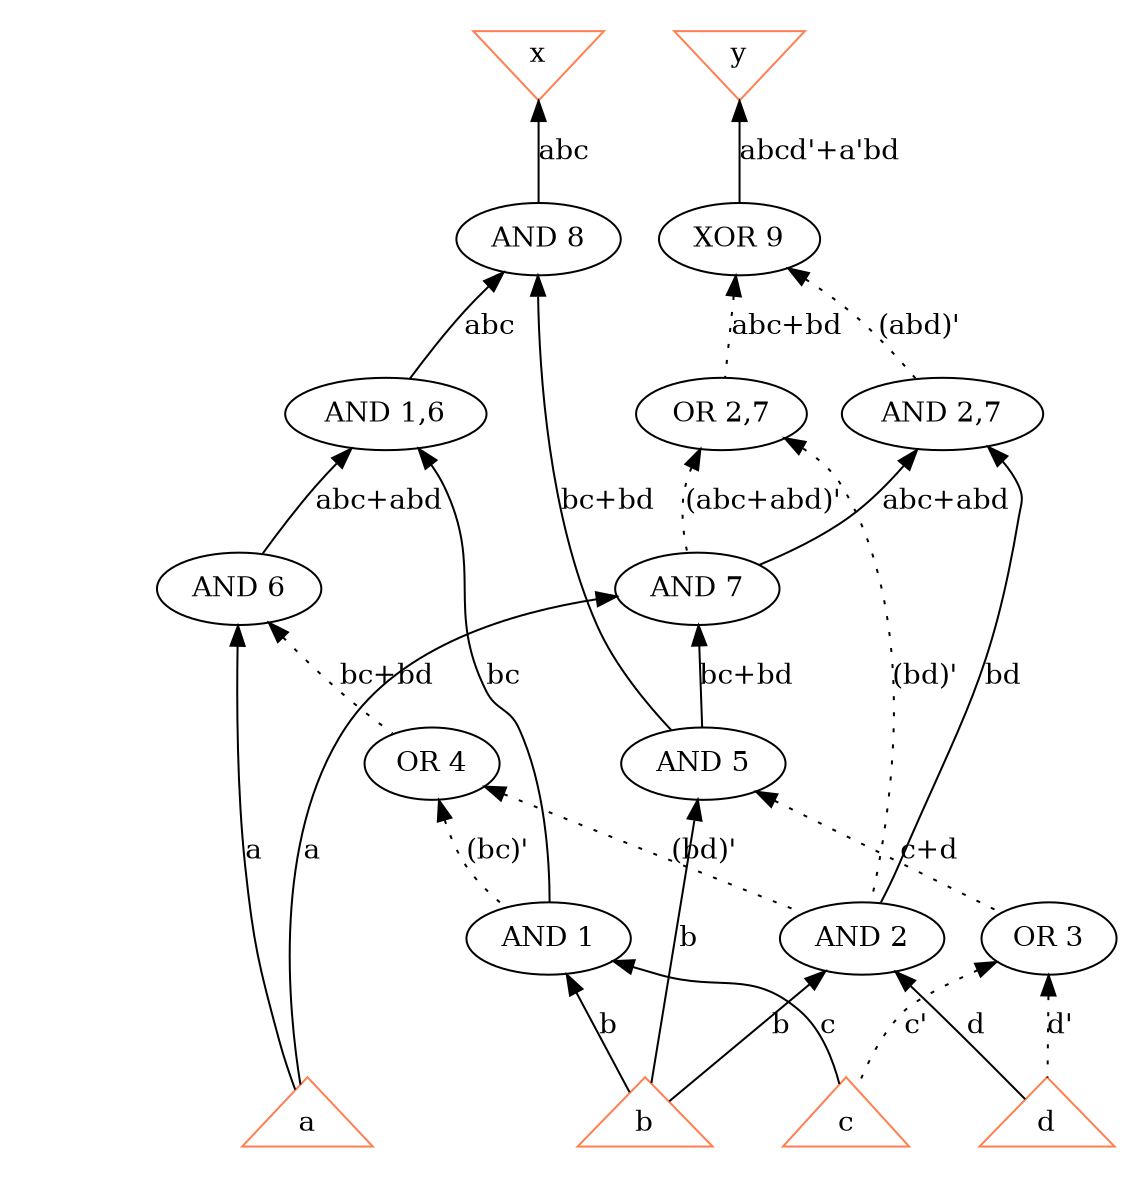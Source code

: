 # Network structure generated by ABC

digraph network {
size = "7.5,10";
center = true;
edge [dir = back];

{
  node [shape = plaintext];
  edge [style = invis];
  Level6 [label = ""];
  Level5 [label = ""];
  Level4 [label = ""];
  Level3 [label = ""];
  Level2 [label = ""];
  Level1 [label = ""];
  Level0 [label = ""];
  Level6 ->  Level5 ->  Level4 ->  Level3 ->  Level2 ->  Level1 ->  Level0;
}

{
  rank = same;
  Level6;
  Node_x [label = "x", shape = invtriangle, color = coral, fillcolor = coral];
  Node_y [label = "y", shape = invtriangle, color = coral, fillcolor = coral];
  Node_x -> Node_y [style = invis];
}

{
  rank = same;
  Level5;
  Node_XOR9 [label = "XOR 9\n", shape = ellipse];
  Node_AND8 [label = "AND 8\n", shape = ellipse];
}

{
  rank = same;
  Level4;
  Node_tmp1 [label = "AND 1,6\n", shape = ellipse];
  Node_AND9 [label = "AND 2,7\n", shape = ellipse];
  Node_NAND9 [label = "OR 2,7\n", shape = ellipse];
}

{
  rank = same;
  Level3;
  Node_AND6 [label = "AND 6\n", shape = ellipse];
  Node_AND7 [label = "AND 7\n", shape = ellipse];
}

{
  rank = same;
  Level2;
  Node_NAND4 [label = "OR 4\n", shape = ellipse];
  Node_AND5 [label = "AND 5\n", shape = ellipse];
}

{
  rank = same;
  Level1;
  Node_AND1 [label = "AND 1\n", shape = ellipse];
  Node_AND2 [label = "AND 2\n", shape = ellipse];
  Node_NAND3 [label = "OR 3\n", shape = ellipse];
}

{
  rank = same;
  Level0;
  Node_a [label = "a", shape = triangle, color = coral, fillcolor = coral];
  Node_b [label = "b", shape = triangle, color = coral, fillcolor = coral];
  Node_c [label = "c", shape = triangle, color = coral, fillcolor = coral];
  Node_d [label = "d", shape = triangle, color = coral, fillcolor = coral];
  Node_a -> Node_b -> Node_c -> Node_d [style = invis];
}

Node_AND1 -> Node_b [style = solid, label = "b"];
Node_AND1 -> Node_c [style = solid, label = "c"];
Node_AND2 -> Node_b [style = solid, label = "b"];
Node_AND2 -> Node_d [style = solid, label = "d"];
Node_NAND3 -> Node_c [style = dotted, label = "c'"];
Node_NAND3 -> Node_d [style = dotted, label = "d'"];
Node_NAND4 -> Node_AND1 [style = dotted, label = "(bc)'"];
Node_NAND4 -> Node_AND2 [style = dotted, label = "(bd)'"];
Node_AND5 -> Node_b [style = solid, label = "b"];
Node_AND5 -> Node_NAND3 [style = dotted, label = "c+d"];
Node_AND6 -> Node_a [style = solid, label = "a"];
Node_AND6 -> Node_NAND4 [style = dotted, label = "bc+bd"];
Node_AND7 -> Node_a [style = solid, label = "a"];
Node_AND7 -> Node_AND5 [style = solid, label = "bc+bd"];
Node_tmp1 -> Node_AND1 [style = solid, label = "bc"];
Node_tmp1 -> Node_AND6 [style = solid, label = "abc+abd"];
Node_AND8 -> Node_tmp1 [style = solid, label = "abc"];
Node_AND8 -> Node_AND5 [style = solid, label = "bc+bd"];
Node_AND9 -> Node_AND2 [style = solid, label = "bd"];
Node_AND9 -> Node_AND7 [style = solid, label = "abc+abd"];
Node_NAND9 -> Node_AND2 [style = dotted, label = "(bd)'"];
Node_NAND9 -> Node_AND7 [style = dotted, label = "(abc+abd)'"];
Node_XOR9 -> Node_AND9 [style = dotted, label = "(abd)'"];
Node_XOR9 -> Node_NAND9 [style = dotted, label = "abc+bd"];
Node_x -> Node_AND8 [style = solid, label = "abc"];
Node_y -> Node_XOR9 [style = solid, label = "abcd'+a'bd"];
}

